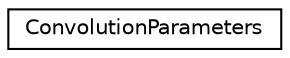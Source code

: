 digraph "Graphical Class Hierarchy"
{
 // LATEX_PDF_SIZE
  edge [fontname="Helvetica",fontsize="10",labelfontname="Helvetica",labelfontsize="10"];
  node [fontname="Helvetica",fontsize="10",shape=record];
  rankdir="LR";
  Node0 [label="ConvolutionParameters",height=0.2,width=0.4,color="black", fillcolor="white", style="filled",URL="$structarm__gemm_1_1_convolution_parameters.xhtml",tooltip=" "];
}
